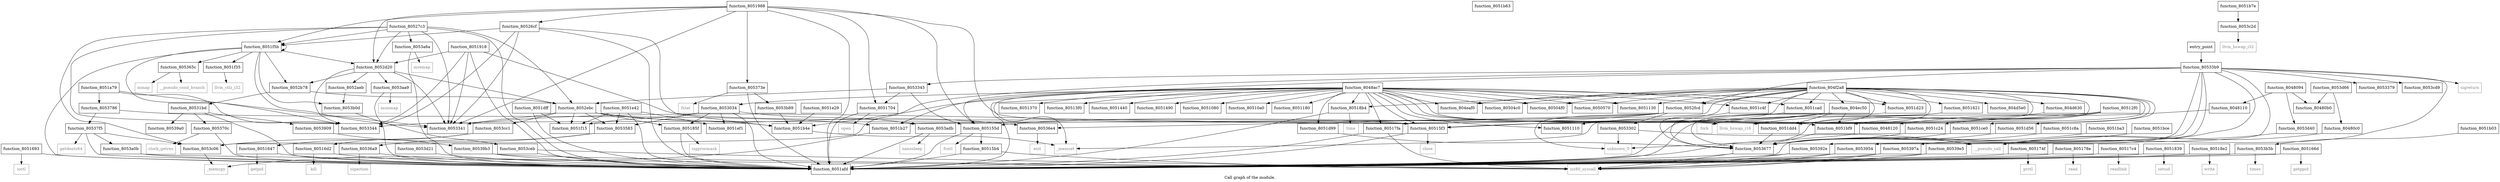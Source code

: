digraph "Call graph of the module." {
  label="Call graph of the module.";
  node [shape=record];

  Node_function_80516d2 [label="{function_80516d2}"];
  Node_function_8051693 [label="{function_8051693}"];
  Node_function_8051704 [label="{function_8051704}"];
  Node_function_80527c3 [label="{function_80527c3}"];
  Node_function_8051d99 [label="{function_8051d99}"];
  Node_function_8051b03 [label="{function_8051b03}"];
  Node_function_8051f35 [label="{function_8051f35}"];
  Node_function_80526cf [label="{function_80526cf}"];
  Node_function_8051bf9 [label="{function_8051bf9}"];
  Node_function_805174f [label="{function_805174f}"];
  Node_function_805178e [label="{function_805178e}"];
  Node_function_8051b27 [label="{function_8051b27}"];
  Node_function_80517c4 [label="{function_80517c4}"];
  Node_function_80517fa [label="{function_80517fa}"];
  Node_function_8051839 [label="{function_8051839}"];
  Node_function_8051f5b [label="{function_8051f5b}"];
  Node_function_805185f [label="{function_805185f}"];
  Node_function_80518b4 [label="{function_80518b4}"];
  Node_function_8052b78 [label="{function_8052b78}"];
  Node_function_8052aeb [label="{function_8052aeb}"];
  Node_function_8051dd4 [label="{function_8051dd4}"];
  Node_function_8051c24 [label="{function_8051c24}"];
  Node_function_80518e2 [label="{function_80518e2}"];
  Node_function_8051b4e [label="{function_8051b4e}"];
  Node_function_8051f15 [label="{function_8051f15}"];
  Node_function_8051c4f [label="{function_8051c4f}"];
  Node_function_8051988 [label="{function_8051988}"];
  Node_function_8051dff [label="{function_8051dff}"];
  Node_function_8051b63 [label="{function_8051b63}"];
  Node_function_8051e29 [label="{function_8051e29}"];
  Node_function_8051b7e [label="{function_8051b7e}"];
  Node_function_8051c8a [label="{function_8051c8a}"];
  Node_function_8051a79 [label="{function_8051a79}"];
  Node_function_8051cad [label="{function_8051cad}"];
  Node_function_8051ba3 [label="{function_8051ba3}"];
  Node_function_8051918 [label="{function_8051918}"];
  Node_function_8051ce0 [label="{function_8051ce0}"];
  Node_function_8051d23 [label="{function_8051d23}"];
  Node_function_8051e42 [label="{function_8051e42}"];
  Node_function_8051bce [label="{function_8051bce}"];
  Node_function_8051ef1 [label="{function_8051ef1}"];
  Node_function_8051afd [label="{function_8051afd}"];
  Node_getppid [color="gray50", fontcolor="gray50", label="{getppid}"];
  Node_function_8052d20 [label="{function_8052d20}"];
  Node_function_8052ebc [label="{function_8052ebc}"];
  Node_function_8052fcd [label="{function_8052fcd}"];
  Node_function_8053034 [label="{function_8053034}"];
  Node_function_80531bd [label="{function_80531bd}"];
  Node_function_8053302 [label="{function_8053302}"];
  Node_function_8053341 [label="{function_8053341}"];
  Node_function_8053344 [label="{function_8053344}"];
  Node_function_8053345 [label="{function_8053345}"];
  Node_function_8053379 [label="{function_8053379}"];
  Node_function_80533b9 [label="{function_80533b9}"];
  Node_function_8053583 [label="{function_8053583}"];
  Node_function_805365c [label="{function_805365c}"];
  Node_function_8053677 [label="{function_8053677}"];
  Node_function_80536a9 [label="{function_80536a9}"];
  Node_function_80536e4 [label="{function_80536e4}"];
  Node_function_805370c [label="{function_805370c}"];
  Node_function_805373e [label="{function_805373e}"];
  Node_function_8053786 [label="{function_8053786}"];
  Node_function_80537f5 [label="{function_80537f5}"];
  Node_function_8053909 [label="{function_8053909}"];
  Node_function_805392e [label="{function_805392e}"];
  Node_function_8053954 [label="{function_8053954}"];
  Node_function_805397a [label="{function_805397a}"];
  Node_function_80539a0 [label="{function_80539a0}"];
  Node_function_80539b3 [label="{function_80539b3}"];
  Node_function_80539e5 [label="{function_80539e5}"];
  Node_function_8053a0b [label="{function_8053a0b}"];
  Node_function_8053a6a [label="{function_8053a6a}"];
  Node_function_8053aa9 [label="{function_8053aa9}"];
  Node_function_8053adb [label="{function_8053adb}"];
  Node_function_8053b0d [label="{function_8053b0d}"];
  Node_function_8053b5b [label="{function_8053b5b}"];
  Node_function_8053b89 [label="{function_8053b89}"];
  Node_function_8053c06 [label="{function_8053c06}"];
  Node_function_8053c2d [label="{function_8053c2d}"];
  Node_function_8053cc1 [label="{function_8053cc1}"];
  Node_function_8053cd9 [label="{function_8053cd9}"];
  Node_function_8053ceb [label="{function_8053ceb}"];
  Node_function_8053d21 [label="{function_8053d21}"];
  Node_function_8053d40 [label="{function_8053d40}"];
  Node_function_8053d66 [label="{function_8053d66}"];
  Node_llvm_ctlz_i32 [color="gray50", fontcolor="gray50", label="{llvm_ctlz_i32}"];
  Node_llvm_bswap_i32 [color="gray50", fontcolor="gray50", label="{llvm_bswap_i32}"];
  Node__memset [color="gray50", fontcolor="gray50", label="{_memset}"];
  Node__memcpy [color="gray50", fontcolor="gray50", label="{_memcpy}"];
  Node_llvm_bswap_i16 [color="gray50", fontcolor="gray50", label="{llvm_bswap_i16}"];
  Node_unknown_0 [color="gray50", fontcolor="gray50", label="{unknown_0}"];
  Node_fcntl [color="gray50", fontcolor="gray50", label="{fcntl}"];
  Node_int80_syscall [color="gray50", fontcolor="gray50", label="{int80_syscall}"];
  Node_close [color="gray50", fontcolor="gray50", label="{close}"];
  Node_fork [color="gray50", fontcolor="gray50", label="{fork}"];
  Node_getpid [color="gray50", fontcolor="gray50", label="{getpid}"];
  Node_ioctl [color="gray50", fontcolor="gray50", label="{ioctl}"];
  Node_kill [color="gray50", fontcolor="gray50", label="{kill}"];
  Node_open [color="gray50", fontcolor="gray50", label="{open}"];
  Node_prctl [color="gray50", fontcolor="gray50", label="{prctl}"];
  Node_read [color="gray50", fontcolor="gray50", label="{read}"];
  Node_readlink [color="gray50", fontcolor="gray50", label="{readlink}"];
  Node_setsid [color="gray50", fontcolor="gray50", label="{setsid}"];
  Node_sigprocmask [color="gray50", fontcolor="gray50", label="{sigprocmask}"];
  Node_time [color="gray50", fontcolor="gray50", label="{time}"];
  Node_write [color="gray50", fontcolor="gray50", label="{write}"];
  Node_sigreturn [color="gray50", fontcolor="gray50", label="{sigreturn}"];
  Node_mmap [color="gray50", fontcolor="gray50", label="{mmap}"];
  Node_sigaction [color="gray50", fontcolor="gray50", label="{sigaction}"];
  Node_exit [color="gray50", fontcolor="gray50", label="{exit}"];
  Node_clock_getres [color="gray50", fontcolor="gray50", label="{clock_getres}"];
  Node_fstat [color="gray50", fontcolor="gray50", label="{fstat}"];
  Node_getdents64 [color="gray50", fontcolor="gray50", label="{getdents64}"];
  Node_mremap [color="gray50", fontcolor="gray50", label="{mremap}"];
  Node_munmap [color="gray50", fontcolor="gray50", label="{munmap}"];
  Node_nanosleep [color="gray50", fontcolor="gray50", label="{nanosleep}"];
  Node_times [color="gray50", fontcolor="gray50", label="{times}"];
  Node_function_8051d56 [label="{function_8051d56}"];
  Node___pseudo_call [color="gray50", fontcolor="gray50", label="{__pseudo_call}"];
  Node___pseudo_cond_branch [color="gray50", fontcolor="gray50", label="{__pseudo_cond_branch}"];
  Node_function_8048094 [label="{function_8048094}"];
  Node_function_80480b0 [label="{function_80480b0}"];
  Node_function_80480c0 [label="{function_80480c0}"];
  Node_function_8048110 [label="{function_8048110}"];
  Node_function_8048120 [label="{function_8048120}"];
  Node_entry_point [label="{entry_point}"];
  Node_function_8048ac7 [label="{function_8048ac7}"];
  Node_function_8051080 [label="{function_8051080}"];
  Node_function_804d5e0 [label="{function_804d5e0}"];
  Node_function_804d630 [label="{function_804d630}"];
  Node_function_804eaf0 [label="{function_804eaf0}"];
  Node_function_804ec50 [label="{function_804ec50}"];
  Node_function_804f2a8 [label="{function_804f2a8}"];
  Node_function_80504c0 [label="{function_80504c0}"];
  Node_function_80504f0 [label="{function_80504f0}"];
  Node_function_8050570 [label="{function_8050570}"];
  Node_function_80510a0 [label="{function_80510a0}"];
  Node_function_8051110 [label="{function_8051110}"];
  Node_function_8051130 [label="{function_8051130}"];
  Node_function_8051180 [label="{function_8051180}"];
  Node_function_80512f0 [label="{function_80512f0}"];
  Node_function_8051370 [label="{function_8051370}"];
  Node_function_80513f0 [label="{function_80513f0}"];
  Node_function_8051440 [label="{function_8051440}"];
  Node_function_8051490 [label="{function_8051490}"];
  Node_function_805155d [label="{function_805155d}"];
  Node_function_80515b4 [label="{function_80515b4}"];
  Node_function_80515f3 [label="{function_80515f3}"];
  Node_function_8051621 [label="{function_8051621}"];
  Node_function_8051647 [label="{function_8051647}"];
  Node_function_805166d [label="{function_805166d}"];
  Node_function_80516d2 -> Node_function_8051afd;
  Node_function_80516d2 -> Node_kill;
  Node_function_8051693 -> Node_function_8051afd;
  Node_function_8051693 -> Node_ioctl;
  Node_function_8051704 -> Node_function_8051afd;
  Node_function_8051704 -> Node_open;
  Node_function_80527c3 -> Node_function_8051f5b;
  Node_function_80527c3 -> Node_function_8051afd;
  Node_function_80527c3 -> Node_function_8052d20;
  Node_function_80527c3 -> Node_function_8052ebc;
  Node_function_80527c3 -> Node_function_8053341;
  Node_function_80527c3 -> Node_function_8053344;
  Node_function_80527c3 -> Node_function_8053a6a;
  Node_function_80527c3 -> Node_function_8053c06;
  Node_function_8051d99 -> Node_function_8053677;
  Node_function_8051b03 -> Node_function_8053b5b;
  Node_function_8051f35 -> Node_llvm_ctlz_i32;
  Node_function_80526cf -> Node_function_8051f5b;
  Node_function_80526cf -> Node_function_8051b4e;
  Node_function_80526cf -> Node_function_8051afd;
  Node_function_80526cf -> Node_function_8053341;
  Node_function_80526cf -> Node_function_8053344;
  Node_function_8051bf9 -> Node_function_8053677;
  Node_function_805174f -> Node_function_8051afd;
  Node_function_805174f -> Node_prctl;
  Node_function_805178e -> Node_function_8051afd;
  Node_function_805178e -> Node_read;
  Node_function_8051b27 -> Node__memcpy;
  Node_function_80517c4 -> Node_function_8051afd;
  Node_function_80517c4 -> Node_readlink;
  Node_function_80517fa -> Node_function_8051afd;
  Node_function_80517fa -> Node_int80_syscall;
  Node_function_8051839 -> Node_function_8051afd;
  Node_function_8051839 -> Node_setsid;
  Node_function_8051f5b -> Node_function_8051f35;
  Node_function_8051f5b -> Node_function_8051f5b;
  Node_function_8051f5b -> Node_function_8052b78;
  Node_function_8051f5b -> Node_function_8051afd;
  Node_function_8051f5b -> Node_function_8052d20;
  Node_function_8051f5b -> Node_function_8053341;
  Node_function_8051f5b -> Node_function_8053344;
  Node_function_8051f5b -> Node_function_805365c;
  Node_function_8051f5b -> Node_function_8053b0d;
  Node_function_805185f -> Node_function_8051afd;
  Node_function_805185f -> Node_sigprocmask;
  Node_function_80518b4 -> Node_function_8051afd;
  Node_function_80518b4 -> Node_time;
  Node_function_8052b78 -> Node_function_8052ebc;
  Node_function_8052b78 -> Node_function_80531bd;
  Node_function_8052aeb -> Node_function_8053b0d;
  Node_function_8051dd4 -> Node_function_8053677;
  Node_function_8051c24 -> Node_function_8053677;
  Node_function_80518e2 -> Node_function_8051afd;
  Node_function_80518e2 -> Node_write;
  Node_function_8051b4e -> Node__memset;
  Node_function_8051c4f -> Node_function_8053677;
  Node_function_8051988 -> Node_function_8051704;
  Node_function_8051988 -> Node_function_80526cf;
  Node_function_8051988 -> Node_function_8051f5b;
  Node_function_8051988 -> Node_function_8051afd;
  Node_function_8051988 -> Node_function_8052d20;
  Node_function_8051988 -> Node_function_8053341;
  Node_function_8051988 -> Node_function_805373e;
  Node_function_8051988 -> Node_function_805155d;
  Node_function_8051988 -> Node_function_80515f3;
  Node_function_8051dff -> Node_function_8051f15;
  Node_function_8051dff -> Node_function_8051afd;
  Node_function_8051e29 -> Node_function_8051b4e;
  Node_function_8051b7e -> Node_function_8053c2d;
  Node_function_8051c8a -> Node_function_8053677;
  Node_function_8051a79 -> Node_function_8053341;
  Node_function_8051a79 -> Node_function_8053344;
  Node_function_8051a79 -> Node_function_8053786;
  Node_function_8051cad -> Node_function_8053677;
  Node_function_8051ba3 -> Node_function_8053677;
  Node_function_8051918 -> Node_function_8051afd;
  Node_function_8051918 -> Node_function_8052d20;
  Node_function_8051918 -> Node_function_8053341;
  Node_function_8051918 -> Node_function_8053344;
  Node_function_8051918 -> Node_function_80515f3;
  Node_function_8051ce0 -> Node_function_8053677;
  Node_function_8051d23 -> Node_function_8053677;
  Node_function_8051e42 -> Node_function_8051f15;
  Node_function_8051e42 -> Node_function_8051ef1;
  Node_function_8051e42 -> Node_function_8051afd;
  Node_function_8051e42 -> Node_function_8053583;
  Node_function_8051bce -> Node_function_8053677;
  Node_function_8052d20 -> Node_function_8052b78;
  Node_function_8052d20 -> Node_function_8052aeb;
  Node_function_8052d20 -> Node_function_8052ebc;
  Node_function_8052d20 -> Node_function_8053341;
  Node_function_8052d20 -> Node_function_8053344;
  Node_function_8052d20 -> Node_function_8053aa9;
  Node_function_8052ebc -> Node_function_805185f;
  Node_function_8052ebc -> Node_function_8051b4e;
  Node_function_8052ebc -> Node_function_8051f15;
  Node_function_8052ebc -> Node_function_8053341;
  Node_function_8052ebc -> Node_function_8053583;
  Node_function_8052ebc -> Node_function_80536e4;
  Node_function_8052ebc -> Node_function_8053cc1;
  Node_function_8052fcd -> Node_function_8053302;
  Node_function_8052fcd -> Node_function_8053341;
  Node_function_8052fcd -> Node_function_8053344;
  Node_function_8052fcd -> Node_function_80536e4;
  Node_function_8052fcd -> Node_unknown_0;
  Node_function_8053034 -> Node_function_805185f;
  Node_function_8053034 -> Node_function_8051f15;
  Node_function_8053034 -> Node_function_8051ef1;
  Node_function_8053034 -> Node_function_8051afd;
  Node_function_8053034 -> Node_function_8053583;
  Node_function_8053034 -> Node_function_8053adb;
  Node_function_80531bd -> Node_function_8051afd;
  Node_function_80531bd -> Node_function_805370c;
  Node_function_80531bd -> Node_function_8053909;
  Node_function_80531bd -> Node_function_80539a0;
  Node_function_8053302 -> Node_unknown_0;
  Node_function_8053302 -> Node___pseudo_call;
  Node_function_8053345 -> Node_function_8051704;
  Node_function_8053345 -> Node_function_8052ebc;
  Node_function_8053345 -> Node_function_805155d;
  Node_function_80533b9 -> Node_function_8051b4e;
  Node_function_80533b9 -> Node_function_8051afd;
  Node_function_80533b9 -> Node_function_8052fcd;
  Node_function_80533b9 -> Node_function_8053345;
  Node_function_80533b9 -> Node_function_8053379;
  Node_function_80533b9 -> Node_function_805392e;
  Node_function_80533b9 -> Node_function_8053954;
  Node_function_80533b9 -> Node_function_805397a;
  Node_function_80533b9 -> Node_function_80539e5;
  Node_function_80533b9 -> Node_function_8053c06;
  Node_function_80533b9 -> Node_function_8053cd9;
  Node_function_80533b9 -> Node_sigreturn;
  Node_function_80533b9 -> Node___pseudo_call;
  Node_function_8053583 -> Node_function_80536a9;
  Node_function_8053583 -> Node_function_8053c06;
  Node_function_805365c -> Node_mmap;
  Node_function_805365c -> Node___pseudo_cond_branch;
  Node_function_8053677 -> Node_function_8051afd;
  Node_function_8053677 -> Node_int80_syscall;
  Node_function_80536a9 -> Node_function_8051afd;
  Node_function_80536a9 -> Node_sigaction;
  Node_function_80536e4 -> Node_exit;
  Node_function_805370c -> Node_function_8051afd;
  Node_function_805370c -> Node_clock_getres;
  Node_function_805373e -> Node_function_8051afd;
  Node_function_805373e -> Node_function_8053b89;
  Node_function_805373e -> Node_fstat;
  Node_function_8053786 -> Node_function_8051b27;
  Node_function_8053786 -> Node_function_80537f5;
  Node_function_80537f5 -> Node_function_8051afd;
  Node_function_80537f5 -> Node_function_8053a0b;
  Node_function_80537f5 -> Node_function_8053c06;
  Node_function_80537f5 -> Node_getdents64;
  Node_function_8053909 -> Node_function_80539b3;
  Node_function_805392e -> Node_function_8051afd;
  Node_function_805392e -> Node_int80_syscall;
  Node_function_8053954 -> Node_function_8051afd;
  Node_function_8053954 -> Node_int80_syscall;
  Node_function_805397a -> Node_function_8051afd;
  Node_function_805397a -> Node_int80_syscall;
  Node_function_80539b3 -> Node_function_8051afd;
  Node_function_80539b3 -> Node_int80_syscall;
  Node_function_80539e5 -> Node_function_8051afd;
  Node_function_80539e5 -> Node_int80_syscall;
  Node_function_8053a0b -> Node_function_8051afd;
  Node_function_8053a0b -> Node_int80_syscall;
  Node_function_8053a6a -> Node_function_8051afd;
  Node_function_8053a6a -> Node_mremap;
  Node_function_8053aa9 -> Node_function_8051afd;
  Node_function_8053aa9 -> Node_munmap;
  Node_function_8053adb -> Node_function_8051afd;
  Node_function_8053adb -> Node_nanosleep;
  Node_function_8053b0d -> Node_function_8053ceb;
  Node_function_8053b5b -> Node_function_8051afd;
  Node_function_8053b5b -> Node_times;
  Node_function_8053b89 -> Node_function_8051b4e;
  Node_function_8053c06 -> Node__memcpy;
  Node_function_8053c2d -> Node_llvm_bswap_i32;
  Node_function_8053cc1 -> Node_function_80516d2;
  Node_function_8053cc1 -> Node_function_8051647;
  Node_function_8053ceb -> Node_function_8051afd;
  Node_function_8053ceb -> Node_int80_syscall;
  Node_function_8053d21 -> Node_function_8051afd;
  Node_function_8053d40 -> Node___pseudo_call;
  Node_function_8053d66 -> Node_function_80480b0;
  Node_function_8053d66 -> Node_function_80480c0;
  Node_function_8051d56 -> Node_function_8053677;
  Node_function_8048094 -> Node_function_8053d40;
  Node_function_8048094 -> Node_function_80480b0;
  Node_function_8048094 -> Node_function_8048110;
  Node_function_80480c0 -> Node___pseudo_call;
  Node_function_8048110 -> Node_function_8048120;
  Node_function_8048120 -> Node_unknown_0;
  Node_entry_point -> Node_function_80533b9;
  Node_function_8048ac7 -> Node_function_8051d99;
  Node_function_8048ac7 -> Node_function_8051bf9;
  Node_function_8048ac7 -> Node_function_8051b27;
  Node_function_8048ac7 -> Node_function_80517fa;
  Node_function_8048ac7 -> Node_function_80518b4;
  Node_function_8048ac7 -> Node_function_8051dd4;
  Node_function_8048ac7 -> Node_function_8051c4f;
  Node_function_8048ac7 -> Node_function_8051cad;
  Node_function_8048ac7 -> Node_function_8051d23;
  Node_function_8048ac7 -> Node_function_8051afd;
  Node_function_8048ac7 -> Node_function_8053034;
  Node_function_8048ac7 -> Node__memset;
  Node_function_8048ac7 -> Node_llvm_bswap_i16;
  Node_function_8048ac7 -> Node_function_8051080;
  Node_function_8048ac7 -> Node_function_804eaf0;
  Node_function_8048ac7 -> Node_function_80504c0;
  Node_function_8048ac7 -> Node_function_80504f0;
  Node_function_8048ac7 -> Node_function_8050570;
  Node_function_8048ac7 -> Node_function_80510a0;
  Node_function_8048ac7 -> Node_function_8051110;
  Node_function_8048ac7 -> Node_function_8051130;
  Node_function_8048ac7 -> Node_function_8051180;
  Node_function_8048ac7 -> Node_function_8051370;
  Node_function_8048ac7 -> Node_function_80513f0;
  Node_function_8048ac7 -> Node_function_8051440;
  Node_function_8048ac7 -> Node_function_8051490;
  Node_function_8048ac7 -> Node_function_805155d;
  Node_function_8048ac7 -> Node_function_80515f3;
  Node_function_804d630 -> Node_llvm_bswap_i16;
  Node_function_804ec50 -> Node_function_8051bf9;
  Node_function_804ec50 -> Node_function_8051dd4;
  Node_function_804ec50 -> Node_function_8051110;
  Node_function_804ec50 -> Node_function_805155d;
  Node_function_804ec50 -> Node_function_80515f3;
  Node_function_804f2a8 -> Node_function_8051bf9;
  Node_function_804f2a8 -> Node_function_8051b27;
  Node_function_804f2a8 -> Node_function_80517fa;
  Node_function_804f2a8 -> Node_function_80518b4;
  Node_function_804f2a8 -> Node_function_8051dd4;
  Node_function_804f2a8 -> Node_function_8051c4f;
  Node_function_804f2a8 -> Node_function_8051cad;
  Node_function_804f2a8 -> Node_function_8051ce0;
  Node_function_804f2a8 -> Node_function_8051d23;
  Node_function_804f2a8 -> Node_function_8051afd;
  Node_function_804f2a8 -> Node_function_8052fcd;
  Node_function_804f2a8 -> Node__memset;
  Node_function_804f2a8 -> Node_llvm_bswap_i16;
  Node_function_804f2a8 -> Node_function_8051d56;
  Node_function_804f2a8 -> Node_function_804d5e0;
  Node_function_804f2a8 -> Node_function_804d630;
  Node_function_804f2a8 -> Node_function_804eaf0;
  Node_function_804f2a8 -> Node_function_804ec50;
  Node_function_804f2a8 -> Node_function_80504c0;
  Node_function_804f2a8 -> Node_function_80504f0;
  Node_function_804f2a8 -> Node_function_8050570;
  Node_function_804f2a8 -> Node_function_8051130;
  Node_function_804f2a8 -> Node_function_80515f3;
  Node_function_804f2a8 -> Node_function_8051621;
  Node_function_80512f0 -> Node_function_8051bf9;
  Node_function_80512f0 -> Node_function_8051dd4;
  Node_function_80512f0 -> Node_function_8051c24;
  Node_function_80512f0 -> Node_function_8051afd;
  Node_function_80512f0 -> Node_function_80515f3;
  Node_function_805155d -> Node_function_8051afd;
  Node_function_805155d -> Node_fcntl;
  Node_function_805155d -> Node_function_80515b4;
  Node_function_80515b4 -> Node_function_8051afd;
  Node_function_80515b4 -> Node_int80_syscall;
  Node_function_80515f3 -> Node_function_8051afd;
  Node_function_80515f3 -> Node_close;
  Node_function_8051621 -> Node_function_8051afd;
  Node_function_8051621 -> Node_fork;
  Node_function_8051647 -> Node_function_8051afd;
  Node_function_8051647 -> Node_getpid;
  Node_function_805166d -> Node_function_8051afd;
  Node_function_805166d -> Node_getppid;
}

